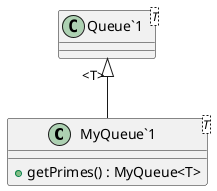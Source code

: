@startuml
class "MyQueue`1"<T> {
    + getPrimes() : MyQueue<T>
}
class "Queue`1"<T> {
}
"Queue`1" "<T>" <|-- "MyQueue`1"
@enduml
